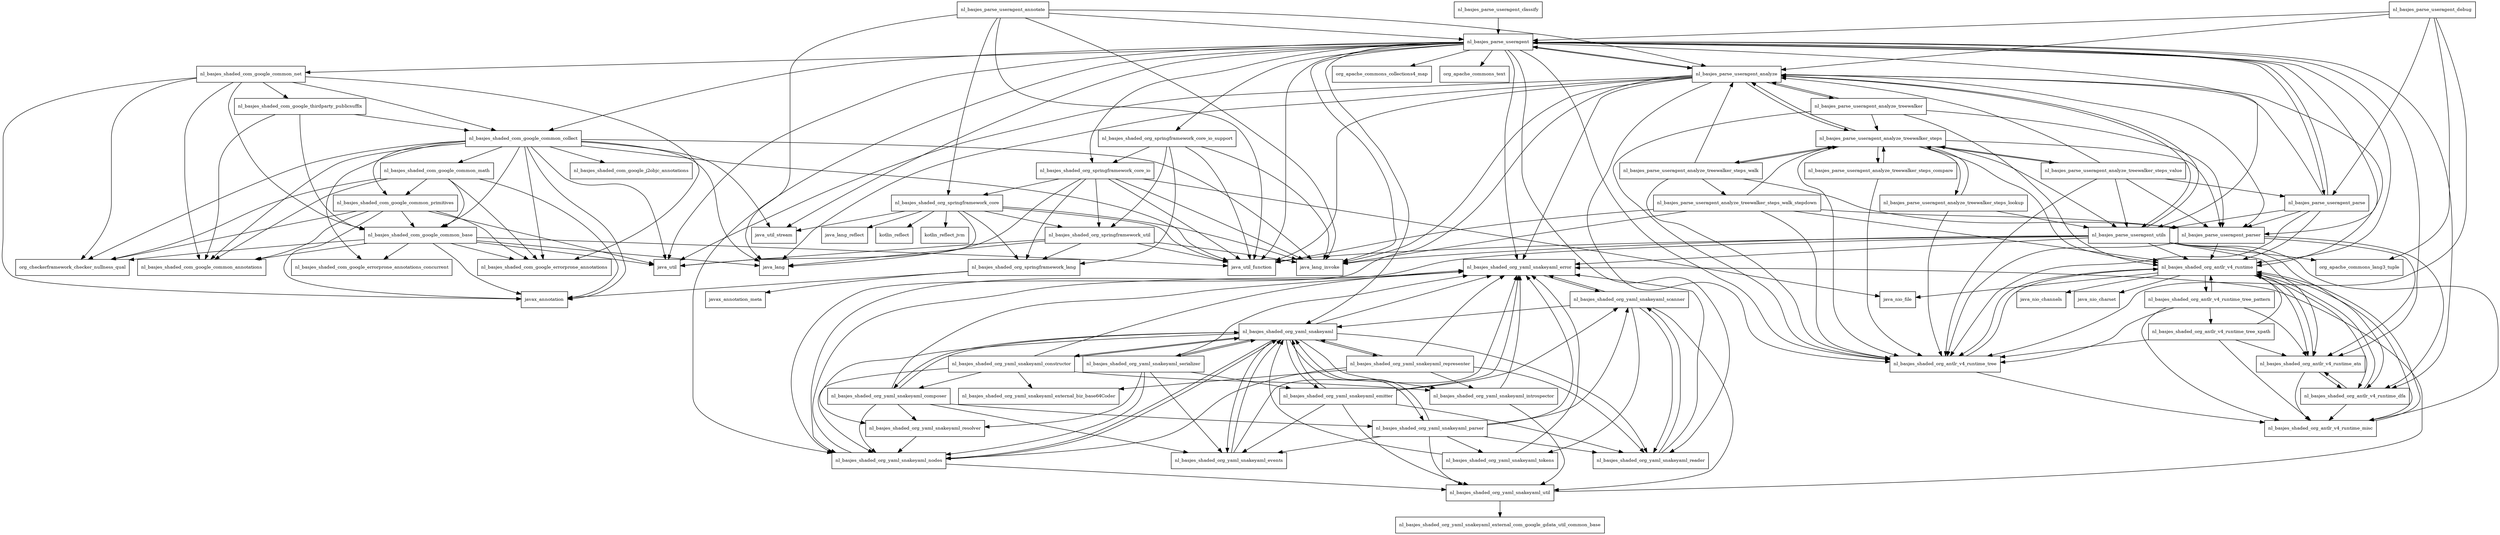 digraph yauaa_5_7_package_dependencies {
  node [shape = box, fontsize=10.0];
  nl_basjes_parse_useragent -> java_lang_invoke;
  nl_basjes_parse_useragent -> java_util;
  nl_basjes_parse_useragent -> java_util_function;
  nl_basjes_parse_useragent -> java_util_stream;
  nl_basjes_parse_useragent -> nl_basjes_parse_useragent_analyze;
  nl_basjes_parse_useragent -> nl_basjes_parse_useragent_parse;
  nl_basjes_parse_useragent -> nl_basjes_parse_useragent_parser;
  nl_basjes_parse_useragent -> nl_basjes_parse_useragent_utils;
  nl_basjes_parse_useragent -> nl_basjes_shaded_com_google_common_collect;
  nl_basjes_parse_useragent -> nl_basjes_shaded_com_google_common_net;
  nl_basjes_parse_useragent -> nl_basjes_shaded_org_antlr_v4_runtime;
  nl_basjes_parse_useragent -> nl_basjes_shaded_org_antlr_v4_runtime_atn;
  nl_basjes_parse_useragent -> nl_basjes_shaded_org_antlr_v4_runtime_dfa;
  nl_basjes_parse_useragent -> nl_basjes_shaded_org_antlr_v4_runtime_tree;
  nl_basjes_parse_useragent -> nl_basjes_shaded_org_springframework_core_io;
  nl_basjes_parse_useragent -> nl_basjes_shaded_org_springframework_core_io_support;
  nl_basjes_parse_useragent -> nl_basjes_shaded_org_yaml_snakeyaml;
  nl_basjes_parse_useragent -> nl_basjes_shaded_org_yaml_snakeyaml_error;
  nl_basjes_parse_useragent -> nl_basjes_shaded_org_yaml_snakeyaml_nodes;
  nl_basjes_parse_useragent -> nl_basjes_shaded_org_yaml_snakeyaml_reader;
  nl_basjes_parse_useragent -> org_apache_commons_collections4_map;
  nl_basjes_parse_useragent -> org_apache_commons_text;
  nl_basjes_parse_useragent_analyze -> java_lang;
  nl_basjes_parse_useragent_analyze -> java_lang_invoke;
  nl_basjes_parse_useragent_analyze -> java_util;
  nl_basjes_parse_useragent_analyze -> java_util_function;
  nl_basjes_parse_useragent_analyze -> nl_basjes_parse_useragent;
  nl_basjes_parse_useragent_analyze -> nl_basjes_parse_useragent_analyze_treewalker;
  nl_basjes_parse_useragent_analyze -> nl_basjes_parse_useragent_analyze_treewalker_steps;
  nl_basjes_parse_useragent_analyze -> nl_basjes_parse_useragent_parser;
  nl_basjes_parse_useragent_analyze -> nl_basjes_parse_useragent_utils;
  nl_basjes_parse_useragent_analyze -> nl_basjes_shaded_org_antlr_v4_runtime;
  nl_basjes_parse_useragent_analyze -> nl_basjes_shaded_org_antlr_v4_runtime_tree;
  nl_basjes_parse_useragent_analyze -> nl_basjes_shaded_org_yaml_snakeyaml_error;
  nl_basjes_parse_useragent_analyze -> nl_basjes_shaded_org_yaml_snakeyaml_nodes;
  nl_basjes_parse_useragent_analyze_treewalker -> nl_basjes_parse_useragent_analyze;
  nl_basjes_parse_useragent_analyze_treewalker -> nl_basjes_parse_useragent_analyze_treewalker_steps;
  nl_basjes_parse_useragent_analyze_treewalker -> nl_basjes_parse_useragent_parser;
  nl_basjes_parse_useragent_analyze_treewalker -> nl_basjes_shaded_org_antlr_v4_runtime;
  nl_basjes_parse_useragent_analyze_treewalker -> nl_basjes_shaded_org_antlr_v4_runtime_tree;
  nl_basjes_parse_useragent_analyze_treewalker_steps -> nl_basjes_parse_useragent_analyze;
  nl_basjes_parse_useragent_analyze_treewalker_steps -> nl_basjes_parse_useragent_analyze_treewalker_steps_compare;
  nl_basjes_parse_useragent_analyze_treewalker_steps -> nl_basjes_parse_useragent_analyze_treewalker_steps_lookup;
  nl_basjes_parse_useragent_analyze_treewalker_steps -> nl_basjes_parse_useragent_analyze_treewalker_steps_value;
  nl_basjes_parse_useragent_analyze_treewalker_steps -> nl_basjes_parse_useragent_analyze_treewalker_steps_walk;
  nl_basjes_parse_useragent_analyze_treewalker_steps -> nl_basjes_parse_useragent_parser;
  nl_basjes_parse_useragent_analyze_treewalker_steps -> nl_basjes_parse_useragent_utils;
  nl_basjes_parse_useragent_analyze_treewalker_steps -> nl_basjes_shaded_org_antlr_v4_runtime;
  nl_basjes_parse_useragent_analyze_treewalker_steps -> nl_basjes_shaded_org_antlr_v4_runtime_tree;
  nl_basjes_parse_useragent_analyze_treewalker_steps_compare -> nl_basjes_parse_useragent_analyze_treewalker_steps;
  nl_basjes_parse_useragent_analyze_treewalker_steps_compare -> nl_basjes_shaded_org_antlr_v4_runtime_tree;
  nl_basjes_parse_useragent_analyze_treewalker_steps_lookup -> nl_basjes_parse_useragent_analyze_treewalker_steps;
  nl_basjes_parse_useragent_analyze_treewalker_steps_lookup -> nl_basjes_parse_useragent_utils;
  nl_basjes_parse_useragent_analyze_treewalker_steps_lookup -> nl_basjes_shaded_org_antlr_v4_runtime_tree;
  nl_basjes_parse_useragent_analyze_treewalker_steps_value -> nl_basjes_parse_useragent_analyze;
  nl_basjes_parse_useragent_analyze_treewalker_steps_value -> nl_basjes_parse_useragent_analyze_treewalker_steps;
  nl_basjes_parse_useragent_analyze_treewalker_steps_value -> nl_basjes_parse_useragent_parse;
  nl_basjes_parse_useragent_analyze_treewalker_steps_value -> nl_basjes_parse_useragent_parser;
  nl_basjes_parse_useragent_analyze_treewalker_steps_value -> nl_basjes_parse_useragent_utils;
  nl_basjes_parse_useragent_analyze_treewalker_steps_value -> nl_basjes_shaded_org_antlr_v4_runtime_tree;
  nl_basjes_parse_useragent_analyze_treewalker_steps_walk -> nl_basjes_parse_useragent_analyze;
  nl_basjes_parse_useragent_analyze_treewalker_steps_walk -> nl_basjes_parse_useragent_analyze_treewalker_steps;
  nl_basjes_parse_useragent_analyze_treewalker_steps_walk -> nl_basjes_parse_useragent_analyze_treewalker_steps_walk_stepdown;
  nl_basjes_parse_useragent_analyze_treewalker_steps_walk -> nl_basjes_parse_useragent_parser;
  nl_basjes_parse_useragent_analyze_treewalker_steps_walk -> nl_basjes_shaded_org_antlr_v4_runtime_tree;
  nl_basjes_parse_useragent_analyze_treewalker_steps_walk_stepdown -> java_lang_invoke;
  nl_basjes_parse_useragent_analyze_treewalker_steps_walk_stepdown -> java_util_function;
  nl_basjes_parse_useragent_analyze_treewalker_steps_walk_stepdown -> nl_basjes_parse_useragent_analyze_treewalker_steps;
  nl_basjes_parse_useragent_analyze_treewalker_steps_walk_stepdown -> nl_basjes_parse_useragent_parser;
  nl_basjes_parse_useragent_analyze_treewalker_steps_walk_stepdown -> nl_basjes_shaded_org_antlr_v4_runtime;
  nl_basjes_parse_useragent_analyze_treewalker_steps_walk_stepdown -> nl_basjes_shaded_org_antlr_v4_runtime_tree;
  nl_basjes_parse_useragent_annotate -> java_lang;
  nl_basjes_parse_useragent_annotate -> java_lang_invoke;
  nl_basjes_parse_useragent_annotate -> java_util_function;
  nl_basjes_parse_useragent_annotate -> nl_basjes_parse_useragent;
  nl_basjes_parse_useragent_annotate -> nl_basjes_parse_useragent_analyze;
  nl_basjes_parse_useragent_annotate -> nl_basjes_shaded_org_springframework_core;
  nl_basjes_parse_useragent_classify -> nl_basjes_parse_useragent;
  nl_basjes_parse_useragent_debug -> nl_basjes_parse_useragent;
  nl_basjes_parse_useragent_debug -> nl_basjes_parse_useragent_analyze;
  nl_basjes_parse_useragent_debug -> nl_basjes_parse_useragent_parse;
  nl_basjes_parse_useragent_debug -> nl_basjes_shaded_org_antlr_v4_runtime_tree;
  nl_basjes_parse_useragent_debug -> org_apache_commons_lang3_tuple;
  nl_basjes_parse_useragent_parse -> nl_basjes_parse_useragent;
  nl_basjes_parse_useragent_parse -> nl_basjes_parse_useragent_analyze;
  nl_basjes_parse_useragent_parse -> nl_basjes_parse_useragent_parser;
  nl_basjes_parse_useragent_parse -> nl_basjes_parse_useragent_utils;
  nl_basjes_parse_useragent_parse -> nl_basjes_shaded_org_antlr_v4_runtime;
  nl_basjes_parse_useragent_parse -> nl_basjes_shaded_org_antlr_v4_runtime_tree;
  nl_basjes_parse_useragent_parser -> nl_basjes_shaded_org_antlr_v4_runtime;
  nl_basjes_parse_useragent_parser -> nl_basjes_shaded_org_antlr_v4_runtime_atn;
  nl_basjes_parse_useragent_parser -> nl_basjes_shaded_org_antlr_v4_runtime_dfa;
  nl_basjes_parse_useragent_parser -> nl_basjes_shaded_org_antlr_v4_runtime_tree;
  nl_basjes_parse_useragent_utils -> java_lang_invoke;
  nl_basjes_parse_useragent_utils -> java_util_function;
  nl_basjes_parse_useragent_utils -> nl_basjes_parse_useragent_analyze;
  nl_basjes_parse_useragent_utils -> nl_basjes_shaded_org_antlr_v4_runtime;
  nl_basjes_parse_useragent_utils -> nl_basjes_shaded_org_antlr_v4_runtime_atn;
  nl_basjes_parse_useragent_utils -> nl_basjes_shaded_org_antlr_v4_runtime_dfa;
  nl_basjes_parse_useragent_utils -> nl_basjes_shaded_org_antlr_v4_runtime_misc;
  nl_basjes_parse_useragent_utils -> nl_basjes_shaded_org_yaml_snakeyaml_error;
  nl_basjes_parse_useragent_utils -> nl_basjes_shaded_org_yaml_snakeyaml_nodes;
  nl_basjes_parse_useragent_utils -> org_apache_commons_lang3_tuple;
  nl_basjes_shaded_com_google_common_base -> java_lang;
  nl_basjes_shaded_com_google_common_base -> java_util;
  nl_basjes_shaded_com_google_common_base -> java_util_function;
  nl_basjes_shaded_com_google_common_base -> javax_annotation;
  nl_basjes_shaded_com_google_common_base -> nl_basjes_shaded_com_google_common_annotations;
  nl_basjes_shaded_com_google_common_base -> nl_basjes_shaded_com_google_errorprone_annotations;
  nl_basjes_shaded_com_google_common_base -> nl_basjes_shaded_com_google_errorprone_annotations_concurrent;
  nl_basjes_shaded_com_google_common_base -> org_checkerframework_checker_nullness_qual;
  nl_basjes_shaded_com_google_common_collect -> java_lang;
  nl_basjes_shaded_com_google_common_collect -> java_lang_invoke;
  nl_basjes_shaded_com_google_common_collect -> java_util;
  nl_basjes_shaded_com_google_common_collect -> java_util_function;
  nl_basjes_shaded_com_google_common_collect -> java_util_stream;
  nl_basjes_shaded_com_google_common_collect -> javax_annotation;
  nl_basjes_shaded_com_google_common_collect -> nl_basjes_shaded_com_google_common_annotations;
  nl_basjes_shaded_com_google_common_collect -> nl_basjes_shaded_com_google_common_base;
  nl_basjes_shaded_com_google_common_collect -> nl_basjes_shaded_com_google_common_math;
  nl_basjes_shaded_com_google_common_collect -> nl_basjes_shaded_com_google_common_primitives;
  nl_basjes_shaded_com_google_common_collect -> nl_basjes_shaded_com_google_errorprone_annotations;
  nl_basjes_shaded_com_google_common_collect -> nl_basjes_shaded_com_google_errorprone_annotations_concurrent;
  nl_basjes_shaded_com_google_common_collect -> nl_basjes_shaded_com_google_j2objc_annotations;
  nl_basjes_shaded_com_google_common_collect -> org_checkerframework_checker_nullness_qual;
  nl_basjes_shaded_com_google_common_math -> javax_annotation;
  nl_basjes_shaded_com_google_common_math -> nl_basjes_shaded_com_google_common_annotations;
  nl_basjes_shaded_com_google_common_math -> nl_basjes_shaded_com_google_common_base;
  nl_basjes_shaded_com_google_common_math -> nl_basjes_shaded_com_google_common_primitives;
  nl_basjes_shaded_com_google_common_math -> nl_basjes_shaded_com_google_errorprone_annotations;
  nl_basjes_shaded_com_google_common_math -> org_checkerframework_checker_nullness_qual;
  nl_basjes_shaded_com_google_common_net -> javax_annotation;
  nl_basjes_shaded_com_google_common_net -> nl_basjes_shaded_com_google_common_annotations;
  nl_basjes_shaded_com_google_common_net -> nl_basjes_shaded_com_google_common_base;
  nl_basjes_shaded_com_google_common_net -> nl_basjes_shaded_com_google_common_collect;
  nl_basjes_shaded_com_google_common_net -> nl_basjes_shaded_com_google_errorprone_annotations;
  nl_basjes_shaded_com_google_common_net -> nl_basjes_shaded_com_google_thirdparty_publicsuffix;
  nl_basjes_shaded_com_google_common_net -> org_checkerframework_checker_nullness_qual;
  nl_basjes_shaded_com_google_common_primitives -> java_util;
  nl_basjes_shaded_com_google_common_primitives -> javax_annotation;
  nl_basjes_shaded_com_google_common_primitives -> nl_basjes_shaded_com_google_common_annotations;
  nl_basjes_shaded_com_google_common_primitives -> nl_basjes_shaded_com_google_common_base;
  nl_basjes_shaded_com_google_common_primitives -> nl_basjes_shaded_com_google_errorprone_annotations;
  nl_basjes_shaded_com_google_common_primitives -> org_checkerframework_checker_nullness_qual;
  nl_basjes_shaded_com_google_thirdparty_publicsuffix -> nl_basjes_shaded_com_google_common_annotations;
  nl_basjes_shaded_com_google_thirdparty_publicsuffix -> nl_basjes_shaded_com_google_common_base;
  nl_basjes_shaded_com_google_thirdparty_publicsuffix -> nl_basjes_shaded_com_google_common_collect;
  nl_basjes_shaded_org_antlr_v4_runtime -> java_nio_channels;
  nl_basjes_shaded_org_antlr_v4_runtime -> java_nio_charset;
  nl_basjes_shaded_org_antlr_v4_runtime -> java_nio_file;
  nl_basjes_shaded_org_antlr_v4_runtime -> nl_basjes_shaded_org_antlr_v4_runtime_atn;
  nl_basjes_shaded_org_antlr_v4_runtime -> nl_basjes_shaded_org_antlr_v4_runtime_dfa;
  nl_basjes_shaded_org_antlr_v4_runtime -> nl_basjes_shaded_org_antlr_v4_runtime_misc;
  nl_basjes_shaded_org_antlr_v4_runtime -> nl_basjes_shaded_org_antlr_v4_runtime_tree;
  nl_basjes_shaded_org_antlr_v4_runtime -> nl_basjes_shaded_org_antlr_v4_runtime_tree_pattern;
  nl_basjes_shaded_org_antlr_v4_runtime_atn -> nl_basjes_shaded_org_antlr_v4_runtime;
  nl_basjes_shaded_org_antlr_v4_runtime_atn -> nl_basjes_shaded_org_antlr_v4_runtime_dfa;
  nl_basjes_shaded_org_antlr_v4_runtime_atn -> nl_basjes_shaded_org_antlr_v4_runtime_misc;
  nl_basjes_shaded_org_antlr_v4_runtime_dfa -> nl_basjes_shaded_org_antlr_v4_runtime;
  nl_basjes_shaded_org_antlr_v4_runtime_dfa -> nl_basjes_shaded_org_antlr_v4_runtime_atn;
  nl_basjes_shaded_org_antlr_v4_runtime_dfa -> nl_basjes_shaded_org_antlr_v4_runtime_misc;
  nl_basjes_shaded_org_antlr_v4_runtime_misc -> nl_basjes_shaded_org_antlr_v4_runtime;
  nl_basjes_shaded_org_antlr_v4_runtime_tree -> nl_basjes_shaded_org_antlr_v4_runtime;
  nl_basjes_shaded_org_antlr_v4_runtime_tree -> nl_basjes_shaded_org_antlr_v4_runtime_misc;
  nl_basjes_shaded_org_antlr_v4_runtime_tree_pattern -> nl_basjes_shaded_org_antlr_v4_runtime;
  nl_basjes_shaded_org_antlr_v4_runtime_tree_pattern -> nl_basjes_shaded_org_antlr_v4_runtime_atn;
  nl_basjes_shaded_org_antlr_v4_runtime_tree_pattern -> nl_basjes_shaded_org_antlr_v4_runtime_misc;
  nl_basjes_shaded_org_antlr_v4_runtime_tree_pattern -> nl_basjes_shaded_org_antlr_v4_runtime_tree;
  nl_basjes_shaded_org_antlr_v4_runtime_tree_pattern -> nl_basjes_shaded_org_antlr_v4_runtime_tree_xpath;
  nl_basjes_shaded_org_antlr_v4_runtime_tree_xpath -> nl_basjes_shaded_org_antlr_v4_runtime;
  nl_basjes_shaded_org_antlr_v4_runtime_tree_xpath -> nl_basjes_shaded_org_antlr_v4_runtime_atn;
  nl_basjes_shaded_org_antlr_v4_runtime_tree_xpath -> nl_basjes_shaded_org_antlr_v4_runtime_misc;
  nl_basjes_shaded_org_antlr_v4_runtime_tree_xpath -> nl_basjes_shaded_org_antlr_v4_runtime_tree;
  nl_basjes_shaded_org_springframework_core -> java_lang_invoke;
  nl_basjes_shaded_org_springframework_core -> java_lang_reflect;
  nl_basjes_shaded_org_springframework_core -> java_util;
  nl_basjes_shaded_org_springframework_core -> java_util_function;
  nl_basjes_shaded_org_springframework_core -> java_util_stream;
  nl_basjes_shaded_org_springframework_core -> kotlin_reflect;
  nl_basjes_shaded_org_springframework_core -> kotlin_reflect_jvm;
  nl_basjes_shaded_org_springframework_core -> nl_basjes_shaded_org_springframework_lang;
  nl_basjes_shaded_org_springframework_core -> nl_basjes_shaded_org_springframework_util;
  nl_basjes_shaded_org_springframework_core_io -> java_lang;
  nl_basjes_shaded_org_springframework_core_io -> java_lang_invoke;
  nl_basjes_shaded_org_springframework_core_io -> java_nio_file;
  nl_basjes_shaded_org_springframework_core_io -> java_util_function;
  nl_basjes_shaded_org_springframework_core_io -> nl_basjes_shaded_org_springframework_core;
  nl_basjes_shaded_org_springframework_core_io -> nl_basjes_shaded_org_springframework_lang;
  nl_basjes_shaded_org_springframework_core_io -> nl_basjes_shaded_org_springframework_util;
  nl_basjes_shaded_org_springframework_core_io_support -> java_lang_invoke;
  nl_basjes_shaded_org_springframework_core_io_support -> java_util_function;
  nl_basjes_shaded_org_springframework_core_io_support -> nl_basjes_shaded_org_springframework_core_io;
  nl_basjes_shaded_org_springframework_core_io_support -> nl_basjes_shaded_org_springframework_lang;
  nl_basjes_shaded_org_springframework_core_io_support -> nl_basjes_shaded_org_springframework_util;
  nl_basjes_shaded_org_springframework_lang -> javax_annotation;
  nl_basjes_shaded_org_springframework_lang -> javax_annotation_meta;
  nl_basjes_shaded_org_springframework_util -> java_lang;
  nl_basjes_shaded_org_springframework_util -> java_lang_invoke;
  nl_basjes_shaded_org_springframework_util -> java_util;
  nl_basjes_shaded_org_springframework_util -> java_util_function;
  nl_basjes_shaded_org_springframework_util -> nl_basjes_shaded_org_springframework_lang;
  nl_basjes_shaded_org_yaml_snakeyaml -> nl_basjes_shaded_org_yaml_snakeyaml_composer;
  nl_basjes_shaded_org_yaml_snakeyaml -> nl_basjes_shaded_org_yaml_snakeyaml_constructor;
  nl_basjes_shaded_org_yaml_snakeyaml -> nl_basjes_shaded_org_yaml_snakeyaml_emitter;
  nl_basjes_shaded_org_yaml_snakeyaml -> nl_basjes_shaded_org_yaml_snakeyaml_error;
  nl_basjes_shaded_org_yaml_snakeyaml -> nl_basjes_shaded_org_yaml_snakeyaml_events;
  nl_basjes_shaded_org_yaml_snakeyaml -> nl_basjes_shaded_org_yaml_snakeyaml_introspector;
  nl_basjes_shaded_org_yaml_snakeyaml -> nl_basjes_shaded_org_yaml_snakeyaml_nodes;
  nl_basjes_shaded_org_yaml_snakeyaml -> nl_basjes_shaded_org_yaml_snakeyaml_parser;
  nl_basjes_shaded_org_yaml_snakeyaml -> nl_basjes_shaded_org_yaml_snakeyaml_reader;
  nl_basjes_shaded_org_yaml_snakeyaml -> nl_basjes_shaded_org_yaml_snakeyaml_representer;
  nl_basjes_shaded_org_yaml_snakeyaml -> nl_basjes_shaded_org_yaml_snakeyaml_resolver;
  nl_basjes_shaded_org_yaml_snakeyaml -> nl_basjes_shaded_org_yaml_snakeyaml_serializer;
  nl_basjes_shaded_org_yaml_snakeyaml_composer -> nl_basjes_shaded_org_yaml_snakeyaml;
  nl_basjes_shaded_org_yaml_snakeyaml_composer -> nl_basjes_shaded_org_yaml_snakeyaml_error;
  nl_basjes_shaded_org_yaml_snakeyaml_composer -> nl_basjes_shaded_org_yaml_snakeyaml_events;
  nl_basjes_shaded_org_yaml_snakeyaml_composer -> nl_basjes_shaded_org_yaml_snakeyaml_nodes;
  nl_basjes_shaded_org_yaml_snakeyaml_composer -> nl_basjes_shaded_org_yaml_snakeyaml_parser;
  nl_basjes_shaded_org_yaml_snakeyaml_composer -> nl_basjes_shaded_org_yaml_snakeyaml_resolver;
  nl_basjes_shaded_org_yaml_snakeyaml_constructor -> nl_basjes_shaded_org_yaml_snakeyaml;
  nl_basjes_shaded_org_yaml_snakeyaml_constructor -> nl_basjes_shaded_org_yaml_snakeyaml_composer;
  nl_basjes_shaded_org_yaml_snakeyaml_constructor -> nl_basjes_shaded_org_yaml_snakeyaml_error;
  nl_basjes_shaded_org_yaml_snakeyaml_constructor -> nl_basjes_shaded_org_yaml_snakeyaml_external_biz_base64Coder;
  nl_basjes_shaded_org_yaml_snakeyaml_constructor -> nl_basjes_shaded_org_yaml_snakeyaml_introspector;
  nl_basjes_shaded_org_yaml_snakeyaml_constructor -> nl_basjes_shaded_org_yaml_snakeyaml_nodes;
  nl_basjes_shaded_org_yaml_snakeyaml_emitter -> nl_basjes_shaded_org_yaml_snakeyaml;
  nl_basjes_shaded_org_yaml_snakeyaml_emitter -> nl_basjes_shaded_org_yaml_snakeyaml_error;
  nl_basjes_shaded_org_yaml_snakeyaml_emitter -> nl_basjes_shaded_org_yaml_snakeyaml_events;
  nl_basjes_shaded_org_yaml_snakeyaml_emitter -> nl_basjes_shaded_org_yaml_snakeyaml_reader;
  nl_basjes_shaded_org_yaml_snakeyaml_emitter -> nl_basjes_shaded_org_yaml_snakeyaml_scanner;
  nl_basjes_shaded_org_yaml_snakeyaml_emitter -> nl_basjes_shaded_org_yaml_snakeyaml_util;
  nl_basjes_shaded_org_yaml_snakeyaml_error -> nl_basjes_shaded_org_yaml_snakeyaml_scanner;
  nl_basjes_shaded_org_yaml_snakeyaml_events -> nl_basjes_shaded_org_yaml_snakeyaml;
  nl_basjes_shaded_org_yaml_snakeyaml_events -> nl_basjes_shaded_org_yaml_snakeyaml_error;
  nl_basjes_shaded_org_yaml_snakeyaml_introspector -> nl_basjes_shaded_org_yaml_snakeyaml_error;
  nl_basjes_shaded_org_yaml_snakeyaml_introspector -> nl_basjes_shaded_org_yaml_snakeyaml_util;
  nl_basjes_shaded_org_yaml_snakeyaml_nodes -> nl_basjes_shaded_org_yaml_snakeyaml;
  nl_basjes_shaded_org_yaml_snakeyaml_nodes -> nl_basjes_shaded_org_yaml_snakeyaml_error;
  nl_basjes_shaded_org_yaml_snakeyaml_nodes -> nl_basjes_shaded_org_yaml_snakeyaml_util;
  nl_basjes_shaded_org_yaml_snakeyaml_parser -> nl_basjes_shaded_org_yaml_snakeyaml;
  nl_basjes_shaded_org_yaml_snakeyaml_parser -> nl_basjes_shaded_org_yaml_snakeyaml_error;
  nl_basjes_shaded_org_yaml_snakeyaml_parser -> nl_basjes_shaded_org_yaml_snakeyaml_events;
  nl_basjes_shaded_org_yaml_snakeyaml_parser -> nl_basjes_shaded_org_yaml_snakeyaml_reader;
  nl_basjes_shaded_org_yaml_snakeyaml_parser -> nl_basjes_shaded_org_yaml_snakeyaml_scanner;
  nl_basjes_shaded_org_yaml_snakeyaml_parser -> nl_basjes_shaded_org_yaml_snakeyaml_tokens;
  nl_basjes_shaded_org_yaml_snakeyaml_parser -> nl_basjes_shaded_org_yaml_snakeyaml_util;
  nl_basjes_shaded_org_yaml_snakeyaml_reader -> nl_basjes_shaded_org_yaml_snakeyaml_error;
  nl_basjes_shaded_org_yaml_snakeyaml_reader -> nl_basjes_shaded_org_yaml_snakeyaml_scanner;
  nl_basjes_shaded_org_yaml_snakeyaml_representer -> nl_basjes_shaded_org_yaml_snakeyaml;
  nl_basjes_shaded_org_yaml_snakeyaml_representer -> nl_basjes_shaded_org_yaml_snakeyaml_error;
  nl_basjes_shaded_org_yaml_snakeyaml_representer -> nl_basjes_shaded_org_yaml_snakeyaml_external_biz_base64Coder;
  nl_basjes_shaded_org_yaml_snakeyaml_representer -> nl_basjes_shaded_org_yaml_snakeyaml_introspector;
  nl_basjes_shaded_org_yaml_snakeyaml_representer -> nl_basjes_shaded_org_yaml_snakeyaml_nodes;
  nl_basjes_shaded_org_yaml_snakeyaml_representer -> nl_basjes_shaded_org_yaml_snakeyaml_reader;
  nl_basjes_shaded_org_yaml_snakeyaml_resolver -> nl_basjes_shaded_org_yaml_snakeyaml_nodes;
  nl_basjes_shaded_org_yaml_snakeyaml_scanner -> nl_basjes_shaded_org_yaml_snakeyaml;
  nl_basjes_shaded_org_yaml_snakeyaml_scanner -> nl_basjes_shaded_org_yaml_snakeyaml_error;
  nl_basjes_shaded_org_yaml_snakeyaml_scanner -> nl_basjes_shaded_org_yaml_snakeyaml_reader;
  nl_basjes_shaded_org_yaml_snakeyaml_scanner -> nl_basjes_shaded_org_yaml_snakeyaml_tokens;
  nl_basjes_shaded_org_yaml_snakeyaml_scanner -> nl_basjes_shaded_org_yaml_snakeyaml_util;
  nl_basjes_shaded_org_yaml_snakeyaml_serializer -> nl_basjes_shaded_org_yaml_snakeyaml;
  nl_basjes_shaded_org_yaml_snakeyaml_serializer -> nl_basjes_shaded_org_yaml_snakeyaml_emitter;
  nl_basjes_shaded_org_yaml_snakeyaml_serializer -> nl_basjes_shaded_org_yaml_snakeyaml_error;
  nl_basjes_shaded_org_yaml_snakeyaml_serializer -> nl_basjes_shaded_org_yaml_snakeyaml_events;
  nl_basjes_shaded_org_yaml_snakeyaml_serializer -> nl_basjes_shaded_org_yaml_snakeyaml_nodes;
  nl_basjes_shaded_org_yaml_snakeyaml_serializer -> nl_basjes_shaded_org_yaml_snakeyaml_resolver;
  nl_basjes_shaded_org_yaml_snakeyaml_tokens -> nl_basjes_shaded_org_yaml_snakeyaml;
  nl_basjes_shaded_org_yaml_snakeyaml_tokens -> nl_basjes_shaded_org_yaml_snakeyaml_error;
  nl_basjes_shaded_org_yaml_snakeyaml_util -> nl_basjes_shaded_org_yaml_snakeyaml_error;
  nl_basjes_shaded_org_yaml_snakeyaml_util -> nl_basjes_shaded_org_yaml_snakeyaml_external_com_google_gdata_util_common_base;
}

